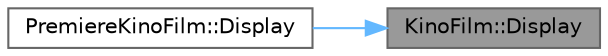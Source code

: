 digraph "KinoFilm::Display"
{
 // LATEX_PDF_SIZE
  bgcolor="transparent";
  edge [fontname=Helvetica,fontsize=10,labelfontname=Helvetica,labelfontsize=10];
  node [fontname=Helvetica,fontsize=10,shape=box,height=0.2,width=0.4];
  rankdir="RL";
  Node1 [id="Node000001",label="KinoFilm::Display",height=0.2,width=0.4,color="gray40", fillcolor="grey60", style="filled", fontcolor="black",tooltip="Отображает данные о фильме в стандартный вывод."];
  Node1 -> Node2 [id="edge1_Node000001_Node000002",dir="back",color="steelblue1",style="solid",tooltip=" "];
  Node2 [id="Node000002",label="PremiereKinoFilm::Display",height=0.2,width=0.4,color="grey40", fillcolor="white", style="filled",URL="$class_premiere_kino_film.html#a519ad16b895299fdeb5483aaa4ebf924",tooltip="Отображает данные о премьерном фильме в стандартный вывод."];
}
